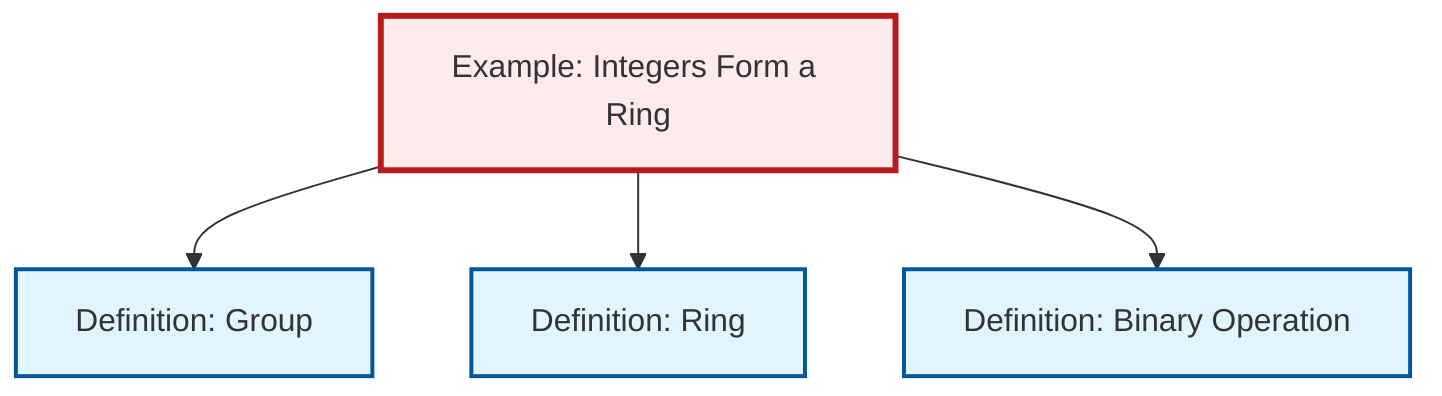 graph TD
    classDef definition fill:#e1f5fe,stroke:#01579b,stroke-width:2px
    classDef theorem fill:#f3e5f5,stroke:#4a148c,stroke-width:2px
    classDef axiom fill:#fff3e0,stroke:#e65100,stroke-width:2px
    classDef example fill:#e8f5e9,stroke:#1b5e20,stroke-width:2px
    classDef current fill:#ffebee,stroke:#b71c1c,stroke-width:3px
    def-ring["Definition: Ring"]:::definition
    def-binary-operation["Definition: Binary Operation"]:::definition
    ex-integers-ring["Example: Integers Form a Ring"]:::example
    def-group["Definition: Group"]:::definition
    ex-integers-ring --> def-group
    ex-integers-ring --> def-ring
    ex-integers-ring --> def-binary-operation
    class ex-integers-ring current